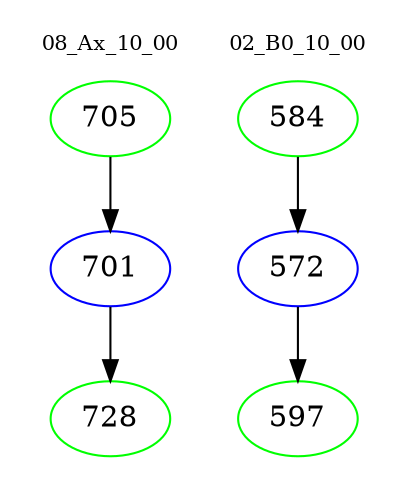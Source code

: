 digraph{
subgraph cluster_0 {
color = white
label = "08_Ax_10_00";
fontsize=10;
T0_705 [label="705", color="green"]
T0_705 -> T0_701 [color="black"]
T0_701 [label="701", color="blue"]
T0_701 -> T0_728 [color="black"]
T0_728 [label="728", color="green"]
}
subgraph cluster_1 {
color = white
label = "02_B0_10_00";
fontsize=10;
T1_584 [label="584", color="green"]
T1_584 -> T1_572 [color="black"]
T1_572 [label="572", color="blue"]
T1_572 -> T1_597 [color="black"]
T1_597 [label="597", color="green"]
}
}

